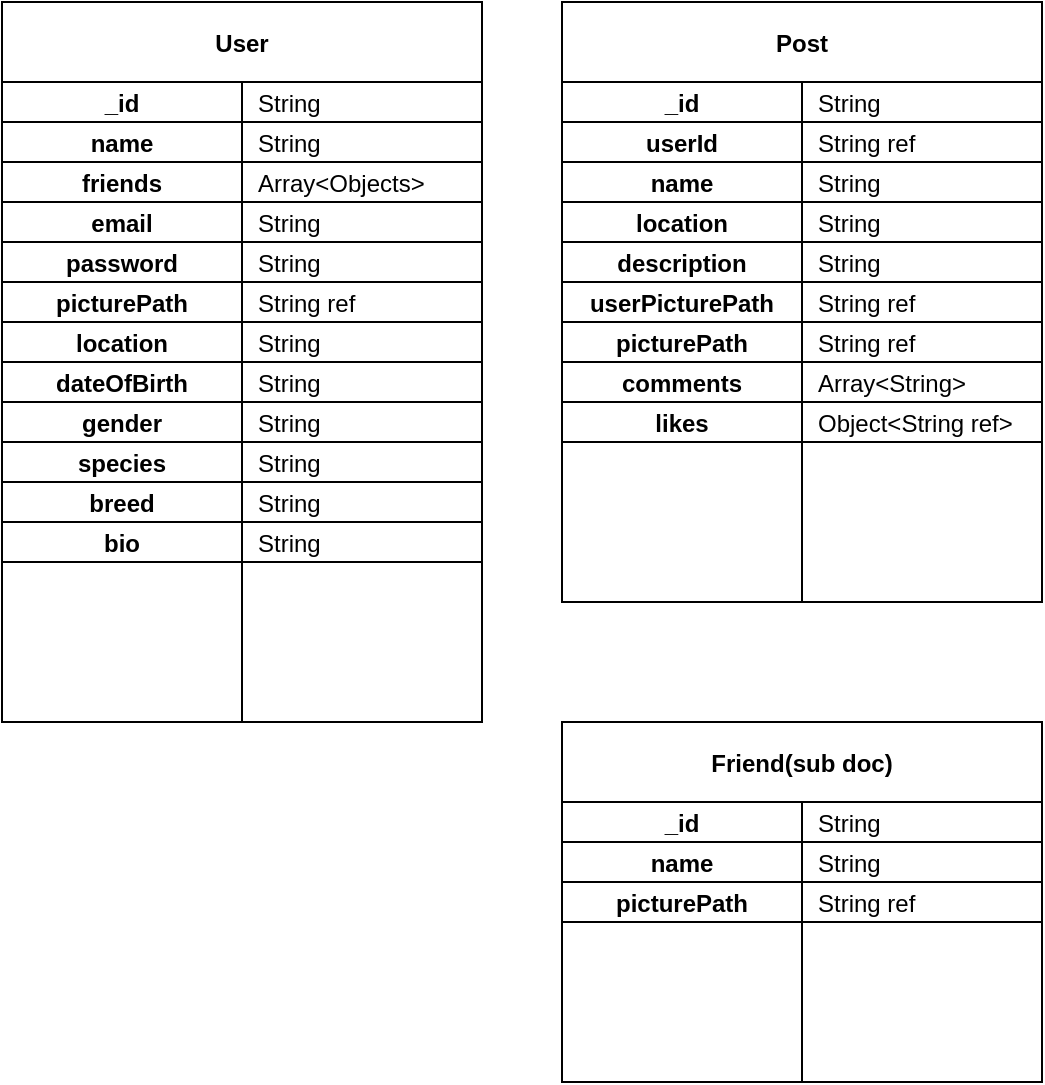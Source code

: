 <mxfile version="20.8.11" type="device"><diagram name="Page-1" id="F6AmlcCeSxNOImR5NuQu"><mxGraphModel dx="1434" dy="756" grid="1" gridSize="10" guides="1" tooltips="1" connect="1" arrows="1" fold="1" page="1" pageScale="1" pageWidth="827" pageHeight="1169" math="0" shadow="0"><root><mxCell id="0"/><mxCell id="1" parent="0"/><mxCell id="LVumWO2TUcVj52OoEI9p-5" value="User" style="shape=table;startSize=40;container=1;collapsible=1;childLayout=tableLayout;fixedRows=1;rowLines=0;fontStyle=1;align=center;resizeLast=1;" vertex="1" parent="1"><mxGeometry x="40" y="40" width="240" height="360" as="geometry"/></mxCell><mxCell id="LVumWO2TUcVj52OoEI9p-6" value="" style="shape=tableRow;horizontal=0;startSize=0;swimlaneHead=0;swimlaneBody=0;fillColor=none;collapsible=0;dropTarget=0;points=[[0,0.5],[1,0.5]];portConstraint=eastwest;top=0;left=0;right=0;bottom=1;" vertex="1" parent="LVumWO2TUcVj52OoEI9p-5"><mxGeometry y="40" width="240" height="20" as="geometry"/></mxCell><mxCell id="LVumWO2TUcVj52OoEI9p-7" value="_id" style="shape=partialRectangle;connectable=0;fillColor=none;top=0;left=0;bottom=0;right=0;fontStyle=1;overflow=hidden;" vertex="1" parent="LVumWO2TUcVj52OoEI9p-6"><mxGeometry width="120" height="20" as="geometry"><mxRectangle width="120" height="20" as="alternateBounds"/></mxGeometry></mxCell><mxCell id="LVumWO2TUcVj52OoEI9p-8" value="String" style="shape=partialRectangle;connectable=0;fillColor=none;top=0;left=0;bottom=0;right=0;align=left;spacingLeft=6;fontStyle=0;overflow=hidden;strokeColor=inherit;" vertex="1" parent="LVumWO2TUcVj52OoEI9p-6"><mxGeometry x="120" width="120" height="20" as="geometry"><mxRectangle width="120" height="20" as="alternateBounds"/></mxGeometry></mxCell><mxCell id="LVumWO2TUcVj52OoEI9p-18" value="" style="shape=tableRow;horizontal=0;startSize=0;swimlaneHead=0;swimlaneBody=0;fillColor=none;collapsible=0;dropTarget=0;points=[[0,0.5],[1,0.5]];portConstraint=eastwest;top=0;left=0;right=0;bottom=1;" vertex="1" parent="LVumWO2TUcVj52OoEI9p-5"><mxGeometry y="60" width="240" height="20" as="geometry"/></mxCell><mxCell id="LVumWO2TUcVj52OoEI9p-19" value="name" style="shape=partialRectangle;connectable=0;fillColor=none;top=0;left=0;bottom=0;right=0;fontStyle=1;overflow=hidden;" vertex="1" parent="LVumWO2TUcVj52OoEI9p-18"><mxGeometry width="120" height="20" as="geometry"><mxRectangle width="120" height="20" as="alternateBounds"/></mxGeometry></mxCell><mxCell id="LVumWO2TUcVj52OoEI9p-20" value="String" style="shape=partialRectangle;connectable=0;fillColor=none;top=0;left=0;bottom=0;right=0;align=left;spacingLeft=6;fontStyle=0;overflow=hidden;strokeColor=inherit;" vertex="1" parent="LVumWO2TUcVj52OoEI9p-18"><mxGeometry x="120" width="120" height="20" as="geometry"><mxRectangle width="120" height="20" as="alternateBounds"/></mxGeometry></mxCell><mxCell id="LVumWO2TUcVj52OoEI9p-56" value="" style="shape=tableRow;horizontal=0;startSize=0;swimlaneHead=0;swimlaneBody=0;fillColor=none;collapsible=0;dropTarget=0;points=[[0,0.5],[1,0.5]];portConstraint=eastwest;top=0;left=0;right=0;bottom=1;" vertex="1" parent="LVumWO2TUcVj52OoEI9p-5"><mxGeometry y="80" width="240" height="20" as="geometry"/></mxCell><mxCell id="LVumWO2TUcVj52OoEI9p-57" value="friends" style="shape=partialRectangle;connectable=0;fillColor=none;top=0;left=0;bottom=0;right=0;fontStyle=1;overflow=hidden;" vertex="1" parent="LVumWO2TUcVj52OoEI9p-56"><mxGeometry width="120" height="20" as="geometry"><mxRectangle width="120" height="20" as="alternateBounds"/></mxGeometry></mxCell><mxCell id="LVumWO2TUcVj52OoEI9p-58" value="Array&lt;Objects&gt;" style="shape=partialRectangle;connectable=0;fillColor=none;top=0;left=0;bottom=0;right=0;align=left;spacingLeft=6;fontStyle=0;overflow=hidden;strokeColor=inherit;" vertex="1" parent="LVumWO2TUcVj52OoEI9p-56"><mxGeometry x="120" width="120" height="20" as="geometry"><mxRectangle width="120" height="20" as="alternateBounds"/></mxGeometry></mxCell><mxCell id="LVumWO2TUcVj52OoEI9p-59" value="" style="shape=tableRow;horizontal=0;startSize=0;swimlaneHead=0;swimlaneBody=0;fillColor=none;collapsible=0;dropTarget=0;points=[[0,0.5],[1,0.5]];portConstraint=eastwest;top=0;left=0;right=0;bottom=1;" vertex="1" parent="LVumWO2TUcVj52OoEI9p-5"><mxGeometry y="100" width="240" height="20" as="geometry"/></mxCell><mxCell id="LVumWO2TUcVj52OoEI9p-60" value="email" style="shape=partialRectangle;connectable=0;fillColor=none;top=0;left=0;bottom=0;right=0;fontStyle=1;overflow=hidden;" vertex="1" parent="LVumWO2TUcVj52OoEI9p-59"><mxGeometry width="120" height="20" as="geometry"><mxRectangle width="120" height="20" as="alternateBounds"/></mxGeometry></mxCell><mxCell id="LVumWO2TUcVj52OoEI9p-61" value="String" style="shape=partialRectangle;connectable=0;fillColor=none;top=0;left=0;bottom=0;right=0;align=left;spacingLeft=6;fontStyle=0;overflow=hidden;strokeColor=inherit;" vertex="1" parent="LVumWO2TUcVj52OoEI9p-59"><mxGeometry x="120" width="120" height="20" as="geometry"><mxRectangle width="120" height="20" as="alternateBounds"/></mxGeometry></mxCell><mxCell id="LVumWO2TUcVj52OoEI9p-62" value="" style="shape=tableRow;horizontal=0;startSize=0;swimlaneHead=0;swimlaneBody=0;fillColor=none;collapsible=0;dropTarget=0;points=[[0,0.5],[1,0.5]];portConstraint=eastwest;top=0;left=0;right=0;bottom=1;" vertex="1" parent="LVumWO2TUcVj52OoEI9p-5"><mxGeometry y="120" width="240" height="20" as="geometry"/></mxCell><mxCell id="LVumWO2TUcVj52OoEI9p-63" value="password" style="shape=partialRectangle;connectable=0;fillColor=none;top=0;left=0;bottom=0;right=0;fontStyle=1;overflow=hidden;" vertex="1" parent="LVumWO2TUcVj52OoEI9p-62"><mxGeometry width="120" height="20" as="geometry"><mxRectangle width="120" height="20" as="alternateBounds"/></mxGeometry></mxCell><mxCell id="LVumWO2TUcVj52OoEI9p-64" value="String" style="shape=partialRectangle;connectable=0;fillColor=none;top=0;left=0;bottom=0;right=0;align=left;spacingLeft=6;fontStyle=0;overflow=hidden;strokeColor=inherit;" vertex="1" parent="LVumWO2TUcVj52OoEI9p-62"><mxGeometry x="120" width="120" height="20" as="geometry"><mxRectangle width="120" height="20" as="alternateBounds"/></mxGeometry></mxCell><mxCell id="LVumWO2TUcVj52OoEI9p-67" value="" style="shape=tableRow;horizontal=0;startSize=0;swimlaneHead=0;swimlaneBody=0;fillColor=none;collapsible=0;dropTarget=0;points=[[0,0.5],[1,0.5]];portConstraint=eastwest;top=0;left=0;right=0;bottom=1;" vertex="1" parent="LVumWO2TUcVj52OoEI9p-5"><mxGeometry y="140" width="240" height="20" as="geometry"/></mxCell><mxCell id="LVumWO2TUcVj52OoEI9p-68" value="picturePath" style="shape=partialRectangle;connectable=0;fillColor=none;top=0;left=0;bottom=0;right=0;fontStyle=1;overflow=hidden;" vertex="1" parent="LVumWO2TUcVj52OoEI9p-67"><mxGeometry width="120" height="20" as="geometry"><mxRectangle width="120" height="20" as="alternateBounds"/></mxGeometry></mxCell><mxCell id="LVumWO2TUcVj52OoEI9p-69" value="String ref" style="shape=partialRectangle;connectable=0;fillColor=none;top=0;left=0;bottom=0;right=0;align=left;spacingLeft=6;fontStyle=0;overflow=hidden;strokeColor=inherit;" vertex="1" parent="LVumWO2TUcVj52OoEI9p-67"><mxGeometry x="120" width="120" height="20" as="geometry"><mxRectangle width="120" height="20" as="alternateBounds"/></mxGeometry></mxCell><mxCell id="LVumWO2TUcVj52OoEI9p-70" value="" style="shape=tableRow;horizontal=0;startSize=0;swimlaneHead=0;swimlaneBody=0;fillColor=none;collapsible=0;dropTarget=0;points=[[0,0.5],[1,0.5]];portConstraint=eastwest;top=0;left=0;right=0;bottom=1;" vertex="1" parent="LVumWO2TUcVj52OoEI9p-5"><mxGeometry y="160" width="240" height="20" as="geometry"/></mxCell><mxCell id="LVumWO2TUcVj52OoEI9p-71" value="location" style="shape=partialRectangle;connectable=0;fillColor=none;top=0;left=0;bottom=0;right=0;fontStyle=1;overflow=hidden;" vertex="1" parent="LVumWO2TUcVj52OoEI9p-70"><mxGeometry width="120" height="20" as="geometry"><mxRectangle width="120" height="20" as="alternateBounds"/></mxGeometry></mxCell><mxCell id="LVumWO2TUcVj52OoEI9p-72" value="String" style="shape=partialRectangle;connectable=0;fillColor=none;top=0;left=0;bottom=0;right=0;align=left;spacingLeft=6;fontStyle=0;overflow=hidden;strokeColor=inherit;" vertex="1" parent="LVumWO2TUcVj52OoEI9p-70"><mxGeometry x="120" width="120" height="20" as="geometry"><mxRectangle width="120" height="20" as="alternateBounds"/></mxGeometry></mxCell><mxCell id="LVumWO2TUcVj52OoEI9p-73" value="" style="shape=tableRow;horizontal=0;startSize=0;swimlaneHead=0;swimlaneBody=0;fillColor=none;collapsible=0;dropTarget=0;points=[[0,0.5],[1,0.5]];portConstraint=eastwest;top=0;left=0;right=0;bottom=1;" vertex="1" parent="LVumWO2TUcVj52OoEI9p-5"><mxGeometry y="180" width="240" height="20" as="geometry"/></mxCell><mxCell id="LVumWO2TUcVj52OoEI9p-74" value="dateOfBirth" style="shape=partialRectangle;connectable=0;fillColor=none;top=0;left=0;bottom=0;right=0;fontStyle=1;overflow=hidden;" vertex="1" parent="LVumWO2TUcVj52OoEI9p-73"><mxGeometry width="120" height="20" as="geometry"><mxRectangle width="120" height="20" as="alternateBounds"/></mxGeometry></mxCell><mxCell id="LVumWO2TUcVj52OoEI9p-75" value="String" style="shape=partialRectangle;connectable=0;fillColor=none;top=0;left=0;bottom=0;right=0;align=left;spacingLeft=6;fontStyle=0;overflow=hidden;strokeColor=inherit;" vertex="1" parent="LVumWO2TUcVj52OoEI9p-73"><mxGeometry x="120" width="120" height="20" as="geometry"><mxRectangle width="120" height="20" as="alternateBounds"/></mxGeometry></mxCell><mxCell id="LVumWO2TUcVj52OoEI9p-76" value="" style="shape=tableRow;horizontal=0;startSize=0;swimlaneHead=0;swimlaneBody=0;fillColor=none;collapsible=0;dropTarget=0;points=[[0,0.5],[1,0.5]];portConstraint=eastwest;top=0;left=0;right=0;bottom=1;" vertex="1" parent="LVumWO2TUcVj52OoEI9p-5"><mxGeometry y="200" width="240" height="20" as="geometry"/></mxCell><mxCell id="LVumWO2TUcVj52OoEI9p-77" value="gender" style="shape=partialRectangle;connectable=0;fillColor=none;top=0;left=0;bottom=0;right=0;fontStyle=1;overflow=hidden;" vertex="1" parent="LVumWO2TUcVj52OoEI9p-76"><mxGeometry width="120" height="20" as="geometry"><mxRectangle width="120" height="20" as="alternateBounds"/></mxGeometry></mxCell><mxCell id="LVumWO2TUcVj52OoEI9p-78" value="String" style="shape=partialRectangle;connectable=0;fillColor=none;top=0;left=0;bottom=0;right=0;align=left;spacingLeft=6;fontStyle=0;overflow=hidden;strokeColor=inherit;" vertex="1" parent="LVumWO2TUcVj52OoEI9p-76"><mxGeometry x="120" width="120" height="20" as="geometry"><mxRectangle width="120" height="20" as="alternateBounds"/></mxGeometry></mxCell><mxCell id="LVumWO2TUcVj52OoEI9p-79" value="" style="shape=tableRow;horizontal=0;startSize=0;swimlaneHead=0;swimlaneBody=0;fillColor=none;collapsible=0;dropTarget=0;points=[[0,0.5],[1,0.5]];portConstraint=eastwest;top=0;left=0;right=0;bottom=1;" vertex="1" parent="LVumWO2TUcVj52OoEI9p-5"><mxGeometry y="220" width="240" height="20" as="geometry"/></mxCell><mxCell id="LVumWO2TUcVj52OoEI9p-80" value="species" style="shape=partialRectangle;connectable=0;fillColor=none;top=0;left=0;bottom=0;right=0;fontStyle=1;overflow=hidden;" vertex="1" parent="LVumWO2TUcVj52OoEI9p-79"><mxGeometry width="120" height="20" as="geometry"><mxRectangle width="120" height="20" as="alternateBounds"/></mxGeometry></mxCell><mxCell id="LVumWO2TUcVj52OoEI9p-81" value="String" style="shape=partialRectangle;connectable=0;fillColor=none;top=0;left=0;bottom=0;right=0;align=left;spacingLeft=6;fontStyle=0;overflow=hidden;strokeColor=inherit;" vertex="1" parent="LVumWO2TUcVj52OoEI9p-79"><mxGeometry x="120" width="120" height="20" as="geometry"><mxRectangle width="120" height="20" as="alternateBounds"/></mxGeometry></mxCell><mxCell id="LVumWO2TUcVj52OoEI9p-82" value="" style="shape=tableRow;horizontal=0;startSize=0;swimlaneHead=0;swimlaneBody=0;fillColor=none;collapsible=0;dropTarget=0;points=[[0,0.5],[1,0.5]];portConstraint=eastwest;top=0;left=0;right=0;bottom=1;" vertex="1" parent="LVumWO2TUcVj52OoEI9p-5"><mxGeometry y="240" width="240" height="20" as="geometry"/></mxCell><mxCell id="LVumWO2TUcVj52OoEI9p-83" value="breed" style="shape=partialRectangle;connectable=0;fillColor=none;top=0;left=0;bottom=0;right=0;fontStyle=1;overflow=hidden;" vertex="1" parent="LVumWO2TUcVj52OoEI9p-82"><mxGeometry width="120" height="20" as="geometry"><mxRectangle width="120" height="20" as="alternateBounds"/></mxGeometry></mxCell><mxCell id="LVumWO2TUcVj52OoEI9p-84" value="String" style="shape=partialRectangle;connectable=0;fillColor=none;top=0;left=0;bottom=0;right=0;align=left;spacingLeft=6;fontStyle=0;overflow=hidden;strokeColor=inherit;" vertex="1" parent="LVumWO2TUcVj52OoEI9p-82"><mxGeometry x="120" width="120" height="20" as="geometry"><mxRectangle width="120" height="20" as="alternateBounds"/></mxGeometry></mxCell><mxCell id="LVumWO2TUcVj52OoEI9p-85" value="" style="shape=tableRow;horizontal=0;startSize=0;swimlaneHead=0;swimlaneBody=0;fillColor=none;collapsible=0;dropTarget=0;points=[[0,0.5],[1,0.5]];portConstraint=eastwest;top=0;left=0;right=0;bottom=1;" vertex="1" parent="LVumWO2TUcVj52OoEI9p-5"><mxGeometry y="260" width="240" height="20" as="geometry"/></mxCell><mxCell id="LVumWO2TUcVj52OoEI9p-86" value="bio" style="shape=partialRectangle;connectable=0;fillColor=none;top=0;left=0;bottom=0;right=0;fontStyle=1;overflow=hidden;" vertex="1" parent="LVumWO2TUcVj52OoEI9p-85"><mxGeometry width="120" height="20" as="geometry"><mxRectangle width="120" height="20" as="alternateBounds"/></mxGeometry></mxCell><mxCell id="LVumWO2TUcVj52OoEI9p-87" value="String" style="shape=partialRectangle;connectable=0;fillColor=none;top=0;left=0;bottom=0;right=0;align=left;spacingLeft=6;fontStyle=0;overflow=hidden;strokeColor=inherit;" vertex="1" parent="LVumWO2TUcVj52OoEI9p-85"><mxGeometry x="120" width="120" height="20" as="geometry"><mxRectangle width="120" height="20" as="alternateBounds"/></mxGeometry></mxCell><mxCell id="LVumWO2TUcVj52OoEI9p-9" value="" style="shape=tableRow;horizontal=0;startSize=0;swimlaneHead=0;swimlaneBody=0;fillColor=none;collapsible=0;dropTarget=0;points=[[0,0.5],[1,0.5]];portConstraint=eastwest;top=0;left=0;right=0;bottom=0;" vertex="1" parent="LVumWO2TUcVj52OoEI9p-5"><mxGeometry y="280" width="240" height="30" as="geometry"/></mxCell><mxCell id="LVumWO2TUcVj52OoEI9p-10" value="" style="shape=partialRectangle;connectable=0;fillColor=none;top=0;left=0;bottom=0;right=0;editable=1;overflow=hidden;" vertex="1" parent="LVumWO2TUcVj52OoEI9p-9"><mxGeometry width="120" height="30" as="geometry"><mxRectangle width="120" height="30" as="alternateBounds"/></mxGeometry></mxCell><mxCell id="LVumWO2TUcVj52OoEI9p-11" value="" style="shape=partialRectangle;connectable=0;fillColor=none;top=0;left=0;bottom=0;right=0;align=left;spacingLeft=6;overflow=hidden;" vertex="1" parent="LVumWO2TUcVj52OoEI9p-9"><mxGeometry x="120" width="120" height="30" as="geometry"><mxRectangle width="120" height="30" as="alternateBounds"/></mxGeometry></mxCell><mxCell id="LVumWO2TUcVj52OoEI9p-12" value="" style="shape=tableRow;horizontal=0;startSize=0;swimlaneHead=0;swimlaneBody=0;fillColor=none;collapsible=0;dropTarget=0;points=[[0,0.5],[1,0.5]];portConstraint=eastwest;top=0;left=0;right=0;bottom=0;" vertex="1" parent="LVumWO2TUcVj52OoEI9p-5"><mxGeometry y="310" width="240" height="30" as="geometry"/></mxCell><mxCell id="LVumWO2TUcVj52OoEI9p-13" value="" style="shape=partialRectangle;connectable=0;fillColor=none;top=0;left=0;bottom=0;right=0;editable=1;overflow=hidden;" vertex="1" parent="LVumWO2TUcVj52OoEI9p-12"><mxGeometry width="120" height="30" as="geometry"><mxRectangle width="120" height="30" as="alternateBounds"/></mxGeometry></mxCell><mxCell id="LVumWO2TUcVj52OoEI9p-14" value="" style="shape=partialRectangle;connectable=0;fillColor=none;top=0;left=0;bottom=0;right=0;align=left;spacingLeft=6;overflow=hidden;" vertex="1" parent="LVumWO2TUcVj52OoEI9p-12"><mxGeometry x="120" width="120" height="30" as="geometry"><mxRectangle width="120" height="30" as="alternateBounds"/></mxGeometry></mxCell><mxCell id="LVumWO2TUcVj52OoEI9p-15" value="" style="shape=tableRow;horizontal=0;startSize=0;swimlaneHead=0;swimlaneBody=0;fillColor=none;collapsible=0;dropTarget=0;points=[[0,0.5],[1,0.5]];portConstraint=eastwest;top=0;left=0;right=0;bottom=0;" vertex="1" parent="LVumWO2TUcVj52OoEI9p-5"><mxGeometry y="340" width="240" height="20" as="geometry"/></mxCell><mxCell id="LVumWO2TUcVj52OoEI9p-16" value="" style="shape=partialRectangle;connectable=0;fillColor=none;top=0;left=0;bottom=0;right=0;editable=1;overflow=hidden;" vertex="1" parent="LVumWO2TUcVj52OoEI9p-15"><mxGeometry width="120" height="20" as="geometry"><mxRectangle width="120" height="20" as="alternateBounds"/></mxGeometry></mxCell><mxCell id="LVumWO2TUcVj52OoEI9p-17" value="" style="shape=partialRectangle;connectable=0;fillColor=none;top=0;left=0;bottom=0;right=0;align=left;spacingLeft=6;overflow=hidden;" vertex="1" parent="LVumWO2TUcVj52OoEI9p-15"><mxGeometry x="120" width="120" height="20" as="geometry"><mxRectangle width="120" height="20" as="alternateBounds"/></mxGeometry></mxCell><mxCell id="LVumWO2TUcVj52OoEI9p-88" value="Post" style="shape=table;startSize=40;container=1;collapsible=1;childLayout=tableLayout;fixedRows=1;rowLines=0;fontStyle=1;align=center;resizeLast=1;" vertex="1" parent="1"><mxGeometry x="320" y="40" width="240" height="300" as="geometry"/></mxCell><mxCell id="LVumWO2TUcVj52OoEI9p-89" value="" style="shape=tableRow;horizontal=0;startSize=0;swimlaneHead=0;swimlaneBody=0;fillColor=none;collapsible=0;dropTarget=0;points=[[0,0.5],[1,0.5]];portConstraint=eastwest;top=0;left=0;right=0;bottom=1;" vertex="1" parent="LVumWO2TUcVj52OoEI9p-88"><mxGeometry y="40" width="240" height="20" as="geometry"/></mxCell><mxCell id="LVumWO2TUcVj52OoEI9p-90" value="_id" style="shape=partialRectangle;connectable=0;fillColor=none;top=0;left=0;bottom=0;right=0;fontStyle=1;overflow=hidden;" vertex="1" parent="LVumWO2TUcVj52OoEI9p-89"><mxGeometry width="120" height="20" as="geometry"><mxRectangle width="120" height="20" as="alternateBounds"/></mxGeometry></mxCell><mxCell id="LVumWO2TUcVj52OoEI9p-91" value="String" style="shape=partialRectangle;connectable=0;fillColor=none;top=0;left=0;bottom=0;right=0;align=left;spacingLeft=6;fontStyle=0;overflow=hidden;strokeColor=inherit;" vertex="1" parent="LVumWO2TUcVj52OoEI9p-89"><mxGeometry x="120" width="120" height="20" as="geometry"><mxRectangle width="120" height="20" as="alternateBounds"/></mxGeometry></mxCell><mxCell id="LVumWO2TUcVj52OoEI9p-180" value="" style="shape=tableRow;horizontal=0;startSize=0;swimlaneHead=0;swimlaneBody=0;fillColor=none;collapsible=0;dropTarget=0;points=[[0,0.5],[1,0.5]];portConstraint=eastwest;top=0;left=0;right=0;bottom=1;" vertex="1" parent="LVumWO2TUcVj52OoEI9p-88"><mxGeometry y="60" width="240" height="20" as="geometry"/></mxCell><mxCell id="LVumWO2TUcVj52OoEI9p-181" value="userId" style="shape=partialRectangle;connectable=0;fillColor=none;top=0;left=0;bottom=0;right=0;fontStyle=1;overflow=hidden;" vertex="1" parent="LVumWO2TUcVj52OoEI9p-180"><mxGeometry width="120" height="20" as="geometry"><mxRectangle width="120" height="20" as="alternateBounds"/></mxGeometry></mxCell><mxCell id="LVumWO2TUcVj52OoEI9p-182" value="String ref" style="shape=partialRectangle;connectable=0;fillColor=none;top=0;left=0;bottom=0;right=0;align=left;spacingLeft=6;fontStyle=0;overflow=hidden;strokeColor=inherit;" vertex="1" parent="LVumWO2TUcVj52OoEI9p-180"><mxGeometry x="120" width="120" height="20" as="geometry"><mxRectangle width="120" height="20" as="alternateBounds"/></mxGeometry></mxCell><mxCell id="LVumWO2TUcVj52OoEI9p-92" value="" style="shape=tableRow;horizontal=0;startSize=0;swimlaneHead=0;swimlaneBody=0;fillColor=none;collapsible=0;dropTarget=0;points=[[0,0.5],[1,0.5]];portConstraint=eastwest;top=0;left=0;right=0;bottom=1;" vertex="1" parent="LVumWO2TUcVj52OoEI9p-88"><mxGeometry y="80" width="240" height="20" as="geometry"/></mxCell><mxCell id="LVumWO2TUcVj52OoEI9p-93" value="name" style="shape=partialRectangle;connectable=0;fillColor=none;top=0;left=0;bottom=0;right=0;fontStyle=1;overflow=hidden;" vertex="1" parent="LVumWO2TUcVj52OoEI9p-92"><mxGeometry width="120" height="20" as="geometry"><mxRectangle width="120" height="20" as="alternateBounds"/></mxGeometry></mxCell><mxCell id="LVumWO2TUcVj52OoEI9p-94" value="String" style="shape=partialRectangle;connectable=0;fillColor=none;top=0;left=0;bottom=0;right=0;align=left;spacingLeft=6;fontStyle=0;overflow=hidden;strokeColor=inherit;" vertex="1" parent="LVumWO2TUcVj52OoEI9p-92"><mxGeometry x="120" width="120" height="20" as="geometry"><mxRectangle width="120" height="20" as="alternateBounds"/></mxGeometry></mxCell><mxCell id="LVumWO2TUcVj52OoEI9p-107" value="" style="shape=tableRow;horizontal=0;startSize=0;swimlaneHead=0;swimlaneBody=0;fillColor=none;collapsible=0;dropTarget=0;points=[[0,0.5],[1,0.5]];portConstraint=eastwest;top=0;left=0;right=0;bottom=1;" vertex="1" parent="LVumWO2TUcVj52OoEI9p-88"><mxGeometry y="100" width="240" height="20" as="geometry"/></mxCell><mxCell id="LVumWO2TUcVj52OoEI9p-108" value="location" style="shape=partialRectangle;connectable=0;fillColor=none;top=0;left=0;bottom=0;right=0;fontStyle=1;overflow=hidden;" vertex="1" parent="LVumWO2TUcVj52OoEI9p-107"><mxGeometry width="120" height="20" as="geometry"><mxRectangle width="120" height="20" as="alternateBounds"/></mxGeometry></mxCell><mxCell id="LVumWO2TUcVj52OoEI9p-109" value="String" style="shape=partialRectangle;connectable=0;fillColor=none;top=0;left=0;bottom=0;right=0;align=left;spacingLeft=6;fontStyle=0;overflow=hidden;strokeColor=inherit;" vertex="1" parent="LVumWO2TUcVj52OoEI9p-107"><mxGeometry x="120" width="120" height="20" as="geometry"><mxRectangle width="120" height="20" as="alternateBounds"/></mxGeometry></mxCell><mxCell id="LVumWO2TUcVj52OoEI9p-116" value="" style="shape=tableRow;horizontal=0;startSize=0;swimlaneHead=0;swimlaneBody=0;fillColor=none;collapsible=0;dropTarget=0;points=[[0,0.5],[1,0.5]];portConstraint=eastwest;top=0;left=0;right=0;bottom=1;" vertex="1" parent="LVumWO2TUcVj52OoEI9p-88"><mxGeometry y="120" width="240" height="20" as="geometry"/></mxCell><mxCell id="LVumWO2TUcVj52OoEI9p-117" value="description" style="shape=partialRectangle;connectable=0;fillColor=none;top=0;left=0;bottom=0;right=0;fontStyle=1;overflow=hidden;" vertex="1" parent="LVumWO2TUcVj52OoEI9p-116"><mxGeometry width="120" height="20" as="geometry"><mxRectangle width="120" height="20" as="alternateBounds"/></mxGeometry></mxCell><mxCell id="LVumWO2TUcVj52OoEI9p-118" value="String" style="shape=partialRectangle;connectable=0;fillColor=none;top=0;left=0;bottom=0;right=0;align=left;spacingLeft=6;fontStyle=0;overflow=hidden;strokeColor=inherit;" vertex="1" parent="LVumWO2TUcVj52OoEI9p-116"><mxGeometry x="120" width="120" height="20" as="geometry"><mxRectangle width="120" height="20" as="alternateBounds"/></mxGeometry></mxCell><mxCell id="LVumWO2TUcVj52OoEI9p-104" value="" style="shape=tableRow;horizontal=0;startSize=0;swimlaneHead=0;swimlaneBody=0;fillColor=none;collapsible=0;dropTarget=0;points=[[0,0.5],[1,0.5]];portConstraint=eastwest;top=0;left=0;right=0;bottom=1;" vertex="1" parent="LVumWO2TUcVj52OoEI9p-88"><mxGeometry y="140" width="240" height="20" as="geometry"/></mxCell><mxCell id="LVumWO2TUcVj52OoEI9p-105" value="userPicturePath" style="shape=partialRectangle;connectable=0;fillColor=none;top=0;left=0;bottom=0;right=0;fontStyle=1;overflow=hidden;" vertex="1" parent="LVumWO2TUcVj52OoEI9p-104"><mxGeometry width="120" height="20" as="geometry"><mxRectangle width="120" height="20" as="alternateBounds"/></mxGeometry></mxCell><mxCell id="LVumWO2TUcVj52OoEI9p-106" value="String ref" style="shape=partialRectangle;connectable=0;fillColor=none;top=0;left=0;bottom=0;right=0;align=left;spacingLeft=6;fontStyle=0;overflow=hidden;strokeColor=inherit;" vertex="1" parent="LVumWO2TUcVj52OoEI9p-104"><mxGeometry x="120" width="120" height="20" as="geometry"><mxRectangle width="120" height="20" as="alternateBounds"/></mxGeometry></mxCell><mxCell id="LVumWO2TUcVj52OoEI9p-183" value="" style="shape=tableRow;horizontal=0;startSize=0;swimlaneHead=0;swimlaneBody=0;fillColor=none;collapsible=0;dropTarget=0;points=[[0,0.5],[1,0.5]];portConstraint=eastwest;top=0;left=0;right=0;bottom=1;" vertex="1" parent="LVumWO2TUcVj52OoEI9p-88"><mxGeometry y="160" width="240" height="20" as="geometry"/></mxCell><mxCell id="LVumWO2TUcVj52OoEI9p-184" value="picturePath" style="shape=partialRectangle;connectable=0;fillColor=none;top=0;left=0;bottom=0;right=0;fontStyle=1;overflow=hidden;" vertex="1" parent="LVumWO2TUcVj52OoEI9p-183"><mxGeometry width="120" height="20" as="geometry"><mxRectangle width="120" height="20" as="alternateBounds"/></mxGeometry></mxCell><mxCell id="LVumWO2TUcVj52OoEI9p-185" value="String ref" style="shape=partialRectangle;connectable=0;fillColor=none;top=0;left=0;bottom=0;right=0;align=left;spacingLeft=6;fontStyle=0;overflow=hidden;strokeColor=inherit;" vertex="1" parent="LVumWO2TUcVj52OoEI9p-183"><mxGeometry x="120" width="120" height="20" as="geometry"><mxRectangle width="120" height="20" as="alternateBounds"/></mxGeometry></mxCell><mxCell id="LVumWO2TUcVj52OoEI9p-113" value="" style="shape=tableRow;horizontal=0;startSize=0;swimlaneHead=0;swimlaneBody=0;fillColor=none;collapsible=0;dropTarget=0;points=[[0,0.5],[1,0.5]];portConstraint=eastwest;top=0;left=0;right=0;bottom=1;" vertex="1" parent="LVumWO2TUcVj52OoEI9p-88"><mxGeometry y="180" width="240" height="20" as="geometry"/></mxCell><mxCell id="LVumWO2TUcVj52OoEI9p-114" value="comments" style="shape=partialRectangle;connectable=0;fillColor=none;top=0;left=0;bottom=0;right=0;fontStyle=1;overflow=hidden;" vertex="1" parent="LVumWO2TUcVj52OoEI9p-113"><mxGeometry width="120" height="20" as="geometry"><mxRectangle width="120" height="20" as="alternateBounds"/></mxGeometry></mxCell><mxCell id="LVumWO2TUcVj52OoEI9p-115" value="Array&lt;String&gt;" style="shape=partialRectangle;connectable=0;fillColor=none;top=0;left=0;bottom=0;right=0;align=left;spacingLeft=6;fontStyle=0;overflow=hidden;strokeColor=inherit;" vertex="1" parent="LVumWO2TUcVj52OoEI9p-113"><mxGeometry x="120" width="120" height="20" as="geometry"><mxRectangle width="120" height="20" as="alternateBounds"/></mxGeometry></mxCell><mxCell id="LVumWO2TUcVj52OoEI9p-119" value="" style="shape=tableRow;horizontal=0;startSize=0;swimlaneHead=0;swimlaneBody=0;fillColor=none;collapsible=0;dropTarget=0;points=[[0,0.5],[1,0.5]];portConstraint=eastwest;top=0;left=0;right=0;bottom=1;" vertex="1" parent="LVumWO2TUcVj52OoEI9p-88"><mxGeometry y="200" width="240" height="20" as="geometry"/></mxCell><mxCell id="LVumWO2TUcVj52OoEI9p-120" value="likes" style="shape=partialRectangle;connectable=0;fillColor=none;top=0;left=0;bottom=0;right=0;fontStyle=1;overflow=hidden;" vertex="1" parent="LVumWO2TUcVj52OoEI9p-119"><mxGeometry width="120" height="20" as="geometry"><mxRectangle width="120" height="20" as="alternateBounds"/></mxGeometry></mxCell><mxCell id="LVumWO2TUcVj52OoEI9p-121" value="Object&lt;String ref&gt;" style="shape=partialRectangle;connectable=0;fillColor=none;top=0;left=0;bottom=0;right=0;align=left;spacingLeft=6;fontStyle=0;overflow=hidden;strokeColor=inherit;" vertex="1" parent="LVumWO2TUcVj52OoEI9p-119"><mxGeometry x="120" width="120" height="20" as="geometry"><mxRectangle width="120" height="20" as="alternateBounds"/></mxGeometry></mxCell><mxCell id="LVumWO2TUcVj52OoEI9p-125" value="" style="shape=tableRow;horizontal=0;startSize=0;swimlaneHead=0;swimlaneBody=0;fillColor=none;collapsible=0;dropTarget=0;points=[[0,0.5],[1,0.5]];portConstraint=eastwest;top=0;left=0;right=0;bottom=0;" vertex="1" parent="LVumWO2TUcVj52OoEI9p-88"><mxGeometry y="220" width="240" height="30" as="geometry"/></mxCell><mxCell id="LVumWO2TUcVj52OoEI9p-126" value="" style="shape=partialRectangle;connectable=0;fillColor=none;top=0;left=0;bottom=0;right=0;editable=1;overflow=hidden;" vertex="1" parent="LVumWO2TUcVj52OoEI9p-125"><mxGeometry width="120" height="30" as="geometry"><mxRectangle width="120" height="30" as="alternateBounds"/></mxGeometry></mxCell><mxCell id="LVumWO2TUcVj52OoEI9p-127" value="" style="shape=partialRectangle;connectable=0;fillColor=none;top=0;left=0;bottom=0;right=0;align=left;spacingLeft=6;overflow=hidden;" vertex="1" parent="LVumWO2TUcVj52OoEI9p-125"><mxGeometry x="120" width="120" height="30" as="geometry"><mxRectangle width="120" height="30" as="alternateBounds"/></mxGeometry></mxCell><mxCell id="LVumWO2TUcVj52OoEI9p-128" value="" style="shape=tableRow;horizontal=0;startSize=0;swimlaneHead=0;swimlaneBody=0;fillColor=none;collapsible=0;dropTarget=0;points=[[0,0.5],[1,0.5]];portConstraint=eastwest;top=0;left=0;right=0;bottom=0;" vertex="1" parent="LVumWO2TUcVj52OoEI9p-88"><mxGeometry y="250" width="240" height="30" as="geometry"/></mxCell><mxCell id="LVumWO2TUcVj52OoEI9p-129" value="" style="shape=partialRectangle;connectable=0;fillColor=none;top=0;left=0;bottom=0;right=0;editable=1;overflow=hidden;" vertex="1" parent="LVumWO2TUcVj52OoEI9p-128"><mxGeometry width="120" height="30" as="geometry"><mxRectangle width="120" height="30" as="alternateBounds"/></mxGeometry></mxCell><mxCell id="LVumWO2TUcVj52OoEI9p-130" value="" style="shape=partialRectangle;connectable=0;fillColor=none;top=0;left=0;bottom=0;right=0;align=left;spacingLeft=6;overflow=hidden;" vertex="1" parent="LVumWO2TUcVj52OoEI9p-128"><mxGeometry x="120" width="120" height="30" as="geometry"><mxRectangle width="120" height="30" as="alternateBounds"/></mxGeometry></mxCell><mxCell id="LVumWO2TUcVj52OoEI9p-131" value="" style="shape=tableRow;horizontal=0;startSize=0;swimlaneHead=0;swimlaneBody=0;fillColor=none;collapsible=0;dropTarget=0;points=[[0,0.5],[1,0.5]];portConstraint=eastwest;top=0;left=0;right=0;bottom=0;" vertex="1" parent="LVumWO2TUcVj52OoEI9p-88"><mxGeometry y="280" width="240" height="20" as="geometry"/></mxCell><mxCell id="LVumWO2TUcVj52OoEI9p-132" value="" style="shape=partialRectangle;connectable=0;fillColor=none;top=0;left=0;bottom=0;right=0;editable=1;overflow=hidden;" vertex="1" parent="LVumWO2TUcVj52OoEI9p-131"><mxGeometry width="120" height="20" as="geometry"><mxRectangle width="120" height="20" as="alternateBounds"/></mxGeometry></mxCell><mxCell id="LVumWO2TUcVj52OoEI9p-133" value="" style="shape=partialRectangle;connectable=0;fillColor=none;top=0;left=0;bottom=0;right=0;align=left;spacingLeft=6;overflow=hidden;" vertex="1" parent="LVumWO2TUcVj52OoEI9p-131"><mxGeometry x="120" width="120" height="20" as="geometry"><mxRectangle width="120" height="20" as="alternateBounds"/></mxGeometry></mxCell><mxCell id="LVumWO2TUcVj52OoEI9p-186" value="Friend(sub doc)" style="shape=table;startSize=40;container=1;collapsible=1;childLayout=tableLayout;fixedRows=1;rowLines=0;fontStyle=1;align=center;resizeLast=1;" vertex="1" parent="1"><mxGeometry x="320" y="400" width="240" height="180" as="geometry"/></mxCell><mxCell id="LVumWO2TUcVj52OoEI9p-187" value="" style="shape=tableRow;horizontal=0;startSize=0;swimlaneHead=0;swimlaneBody=0;fillColor=none;collapsible=0;dropTarget=0;points=[[0,0.5],[1,0.5]];portConstraint=eastwest;top=0;left=0;right=0;bottom=1;" vertex="1" parent="LVumWO2TUcVj52OoEI9p-186"><mxGeometry y="40" width="240" height="20" as="geometry"/></mxCell><mxCell id="LVumWO2TUcVj52OoEI9p-188" value="_id" style="shape=partialRectangle;connectable=0;fillColor=none;top=0;left=0;bottom=0;right=0;fontStyle=1;overflow=hidden;" vertex="1" parent="LVumWO2TUcVj52OoEI9p-187"><mxGeometry width="120" height="20" as="geometry"><mxRectangle width="120" height="20" as="alternateBounds"/></mxGeometry></mxCell><mxCell id="LVumWO2TUcVj52OoEI9p-189" value="String" style="shape=partialRectangle;connectable=0;fillColor=none;top=0;left=0;bottom=0;right=0;align=left;spacingLeft=6;fontStyle=0;overflow=hidden;strokeColor=inherit;" vertex="1" parent="LVumWO2TUcVj52OoEI9p-187"><mxGeometry x="120" width="120" height="20" as="geometry"><mxRectangle width="120" height="20" as="alternateBounds"/></mxGeometry></mxCell><mxCell id="LVumWO2TUcVj52OoEI9p-193" value="" style="shape=tableRow;horizontal=0;startSize=0;swimlaneHead=0;swimlaneBody=0;fillColor=none;collapsible=0;dropTarget=0;points=[[0,0.5],[1,0.5]];portConstraint=eastwest;top=0;left=0;right=0;bottom=1;" vertex="1" parent="LVumWO2TUcVj52OoEI9p-186"><mxGeometry y="60" width="240" height="20" as="geometry"/></mxCell><mxCell id="LVumWO2TUcVj52OoEI9p-194" value="name" style="shape=partialRectangle;connectable=0;fillColor=none;top=0;left=0;bottom=0;right=0;fontStyle=1;overflow=hidden;" vertex="1" parent="LVumWO2TUcVj52OoEI9p-193"><mxGeometry width="120" height="20" as="geometry"><mxRectangle width="120" height="20" as="alternateBounds"/></mxGeometry></mxCell><mxCell id="LVumWO2TUcVj52OoEI9p-195" value="String" style="shape=partialRectangle;connectable=0;fillColor=none;top=0;left=0;bottom=0;right=0;align=left;spacingLeft=6;fontStyle=0;overflow=hidden;strokeColor=inherit;" vertex="1" parent="LVumWO2TUcVj52OoEI9p-193"><mxGeometry x="120" width="120" height="20" as="geometry"><mxRectangle width="120" height="20" as="alternateBounds"/></mxGeometry></mxCell><mxCell id="LVumWO2TUcVj52OoEI9p-205" value="" style="shape=tableRow;horizontal=0;startSize=0;swimlaneHead=0;swimlaneBody=0;fillColor=none;collapsible=0;dropTarget=0;points=[[0,0.5],[1,0.5]];portConstraint=eastwest;top=0;left=0;right=0;bottom=1;" vertex="1" parent="LVumWO2TUcVj52OoEI9p-186"><mxGeometry y="80" width="240" height="20" as="geometry"/></mxCell><mxCell id="LVumWO2TUcVj52OoEI9p-206" value="picturePath" style="shape=partialRectangle;connectable=0;fillColor=none;top=0;left=0;bottom=0;right=0;fontStyle=1;overflow=hidden;" vertex="1" parent="LVumWO2TUcVj52OoEI9p-205"><mxGeometry width="120" height="20" as="geometry"><mxRectangle width="120" height="20" as="alternateBounds"/></mxGeometry></mxCell><mxCell id="LVumWO2TUcVj52OoEI9p-207" value="String ref" style="shape=partialRectangle;connectable=0;fillColor=none;top=0;left=0;bottom=0;right=0;align=left;spacingLeft=6;fontStyle=0;overflow=hidden;strokeColor=inherit;" vertex="1" parent="LVumWO2TUcVj52OoEI9p-205"><mxGeometry x="120" width="120" height="20" as="geometry"><mxRectangle width="120" height="20" as="alternateBounds"/></mxGeometry></mxCell><mxCell id="LVumWO2TUcVj52OoEI9p-214" value="" style="shape=tableRow;horizontal=0;startSize=0;swimlaneHead=0;swimlaneBody=0;fillColor=none;collapsible=0;dropTarget=0;points=[[0,0.5],[1,0.5]];portConstraint=eastwest;top=0;left=0;right=0;bottom=0;" vertex="1" parent="LVumWO2TUcVj52OoEI9p-186"><mxGeometry y="100" width="240" height="30" as="geometry"/></mxCell><mxCell id="LVumWO2TUcVj52OoEI9p-215" value="" style="shape=partialRectangle;connectable=0;fillColor=none;top=0;left=0;bottom=0;right=0;editable=1;overflow=hidden;" vertex="1" parent="LVumWO2TUcVj52OoEI9p-214"><mxGeometry width="120" height="30" as="geometry"><mxRectangle width="120" height="30" as="alternateBounds"/></mxGeometry></mxCell><mxCell id="LVumWO2TUcVj52OoEI9p-216" value="" style="shape=partialRectangle;connectable=0;fillColor=none;top=0;left=0;bottom=0;right=0;align=left;spacingLeft=6;overflow=hidden;" vertex="1" parent="LVumWO2TUcVj52OoEI9p-214"><mxGeometry x="120" width="120" height="30" as="geometry"><mxRectangle width="120" height="30" as="alternateBounds"/></mxGeometry></mxCell><mxCell id="LVumWO2TUcVj52OoEI9p-217" value="" style="shape=tableRow;horizontal=0;startSize=0;swimlaneHead=0;swimlaneBody=0;fillColor=none;collapsible=0;dropTarget=0;points=[[0,0.5],[1,0.5]];portConstraint=eastwest;top=0;left=0;right=0;bottom=0;" vertex="1" parent="LVumWO2TUcVj52OoEI9p-186"><mxGeometry y="130" width="240" height="30" as="geometry"/></mxCell><mxCell id="LVumWO2TUcVj52OoEI9p-218" value="" style="shape=partialRectangle;connectable=0;fillColor=none;top=0;left=0;bottom=0;right=0;editable=1;overflow=hidden;" vertex="1" parent="LVumWO2TUcVj52OoEI9p-217"><mxGeometry width="120" height="30" as="geometry"><mxRectangle width="120" height="30" as="alternateBounds"/></mxGeometry></mxCell><mxCell id="LVumWO2TUcVj52OoEI9p-219" value="" style="shape=partialRectangle;connectable=0;fillColor=none;top=0;left=0;bottom=0;right=0;align=left;spacingLeft=6;overflow=hidden;" vertex="1" parent="LVumWO2TUcVj52OoEI9p-217"><mxGeometry x="120" width="120" height="30" as="geometry"><mxRectangle width="120" height="30" as="alternateBounds"/></mxGeometry></mxCell><mxCell id="LVumWO2TUcVj52OoEI9p-220" value="" style="shape=tableRow;horizontal=0;startSize=0;swimlaneHead=0;swimlaneBody=0;fillColor=none;collapsible=0;dropTarget=0;points=[[0,0.5],[1,0.5]];portConstraint=eastwest;top=0;left=0;right=0;bottom=0;" vertex="1" parent="LVumWO2TUcVj52OoEI9p-186"><mxGeometry y="160" width="240" height="20" as="geometry"/></mxCell><mxCell id="LVumWO2TUcVj52OoEI9p-221" value="" style="shape=partialRectangle;connectable=0;fillColor=none;top=0;left=0;bottom=0;right=0;editable=1;overflow=hidden;" vertex="1" parent="LVumWO2TUcVj52OoEI9p-220"><mxGeometry width="120" height="20" as="geometry"><mxRectangle width="120" height="20" as="alternateBounds"/></mxGeometry></mxCell><mxCell id="LVumWO2TUcVj52OoEI9p-222" value="" style="shape=partialRectangle;connectable=0;fillColor=none;top=0;left=0;bottom=0;right=0;align=left;spacingLeft=6;overflow=hidden;" vertex="1" parent="LVumWO2TUcVj52OoEI9p-220"><mxGeometry x="120" width="120" height="20" as="geometry"><mxRectangle width="120" height="20" as="alternateBounds"/></mxGeometry></mxCell></root></mxGraphModel></diagram></mxfile>
